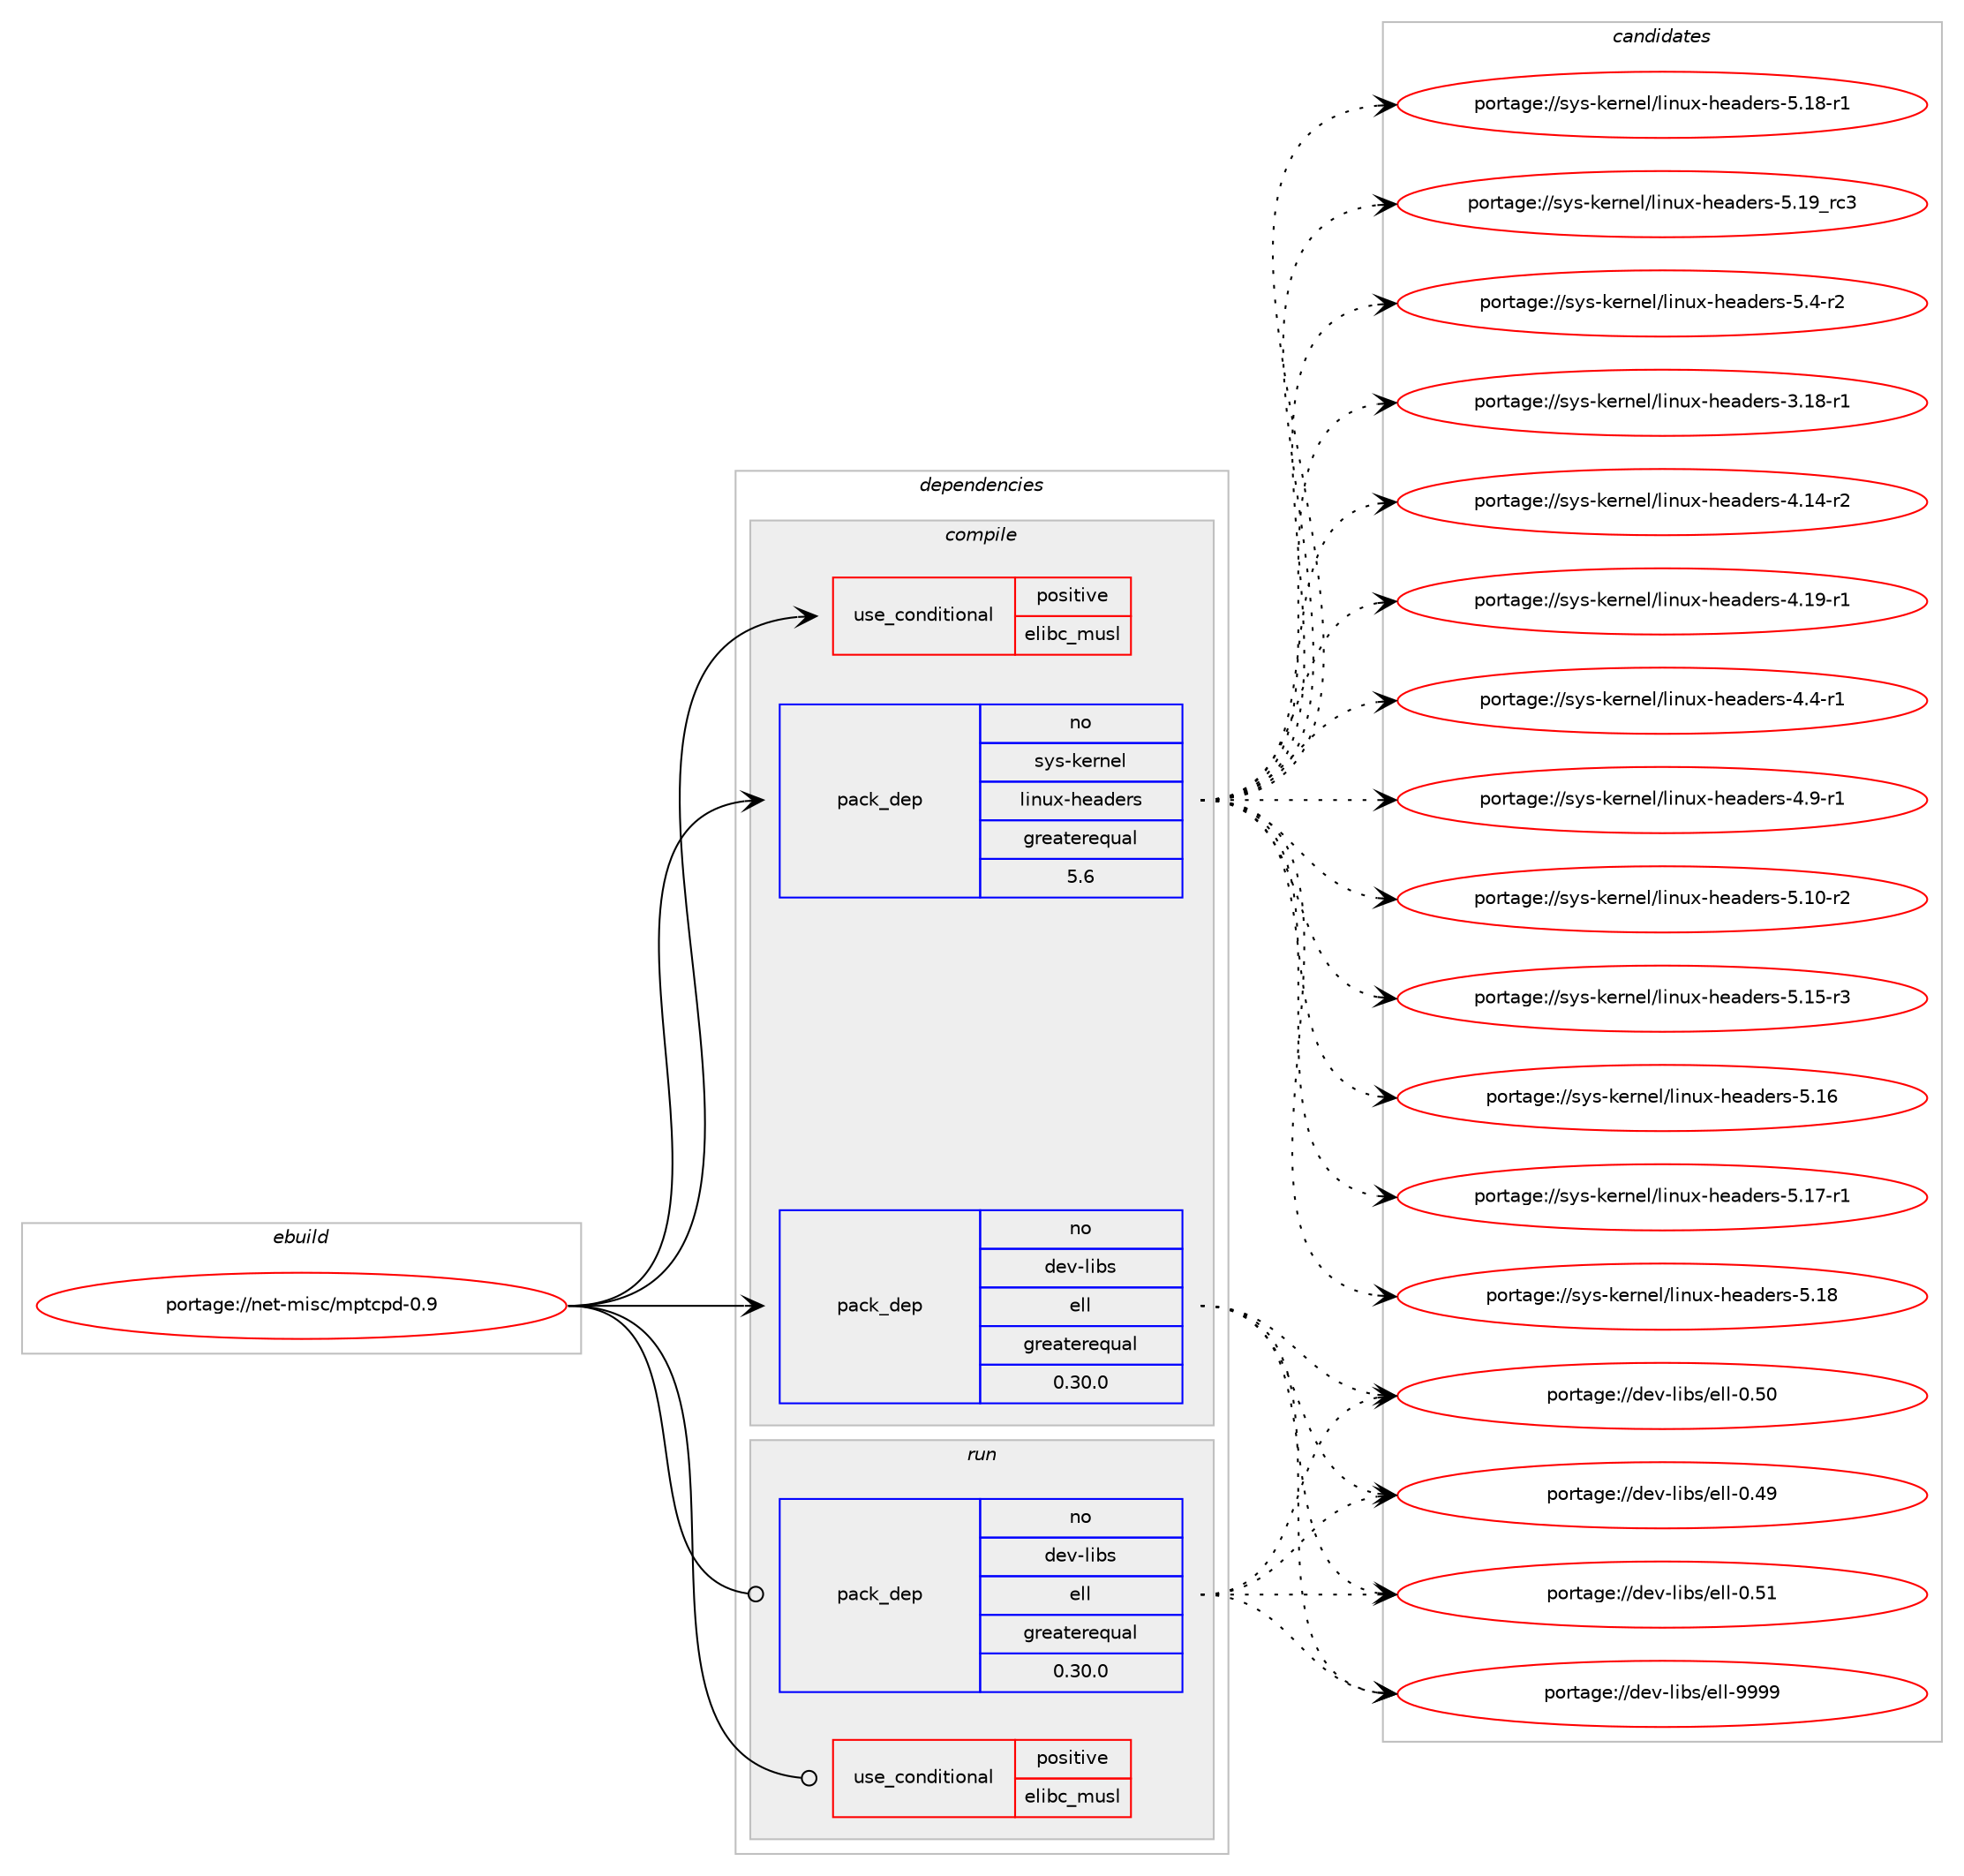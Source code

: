 digraph prolog {

# *************
# Graph options
# *************

newrank=true;
concentrate=true;
compound=true;
graph [rankdir=LR,fontname=Helvetica,fontsize=10,ranksep=1.5];#, ranksep=2.5, nodesep=0.2];
edge  [arrowhead=vee];
node  [fontname=Helvetica,fontsize=10];

# **********
# The ebuild
# **********

subgraph cluster_leftcol {
color=gray;
label=<<i>ebuild</i>>;
id [label="portage://net-misc/mptcpd-0.9", color=red, width=4, href="../net-misc/mptcpd-0.9.svg"];
}

# ****************
# The dependencies
# ****************

subgraph cluster_midcol {
color=gray;
label=<<i>dependencies</i>>;
subgraph cluster_compile {
fillcolor="#eeeeee";
style=filled;
label=<<i>compile</i>>;
subgraph cond1228 {
dependency1708 [label=<<TABLE BORDER="0" CELLBORDER="1" CELLSPACING="0" CELLPADDING="4"><TR><TD ROWSPAN="3" CELLPADDING="10">use_conditional</TD></TR><TR><TD>positive</TD></TR><TR><TD>elibc_musl</TD></TR></TABLE>>, shape=none, color=red];
# *** BEGIN UNKNOWN DEPENDENCY TYPE (TODO) ***
# dependency1708 -> package_dependency(portage://net-misc/mptcpd-0.9,install,no,sys-libs,argp-standalone,none,[,,],[],[])
# *** END UNKNOWN DEPENDENCY TYPE (TODO) ***

}
id:e -> dependency1708:w [weight=20,style="solid",arrowhead="vee"];
subgraph pack474 {
dependency1709 [label=<<TABLE BORDER="0" CELLBORDER="1" CELLSPACING="0" CELLPADDING="4" WIDTH="220"><TR><TD ROWSPAN="6" CELLPADDING="30">pack_dep</TD></TR><TR><TD WIDTH="110">no</TD></TR><TR><TD>dev-libs</TD></TR><TR><TD>ell</TD></TR><TR><TD>greaterequal</TD></TR><TR><TD>0.30.0</TD></TR></TABLE>>, shape=none, color=blue];
}
id:e -> dependency1709:w [weight=20,style="solid",arrowhead="vee"];
subgraph pack475 {
dependency1710 [label=<<TABLE BORDER="0" CELLBORDER="1" CELLSPACING="0" CELLPADDING="4" WIDTH="220"><TR><TD ROWSPAN="6" CELLPADDING="30">pack_dep</TD></TR><TR><TD WIDTH="110">no</TD></TR><TR><TD>sys-kernel</TD></TR><TR><TD>linux-headers</TD></TR><TR><TD>greaterequal</TD></TR><TR><TD>5.6</TD></TR></TABLE>>, shape=none, color=blue];
}
id:e -> dependency1710:w [weight=20,style="solid",arrowhead="vee"];
}
subgraph cluster_compileandrun {
fillcolor="#eeeeee";
style=filled;
label=<<i>compile and run</i>>;
}
subgraph cluster_run {
fillcolor="#eeeeee";
style=filled;
label=<<i>run</i>>;
subgraph cond1229 {
dependency1711 [label=<<TABLE BORDER="0" CELLBORDER="1" CELLSPACING="0" CELLPADDING="4"><TR><TD ROWSPAN="3" CELLPADDING="10">use_conditional</TD></TR><TR><TD>positive</TD></TR><TR><TD>elibc_musl</TD></TR></TABLE>>, shape=none, color=red];
# *** BEGIN UNKNOWN DEPENDENCY TYPE (TODO) ***
# dependency1711 -> package_dependency(portage://net-misc/mptcpd-0.9,run,no,sys-libs,argp-standalone,none,[,,],[],[])
# *** END UNKNOWN DEPENDENCY TYPE (TODO) ***

}
id:e -> dependency1711:w [weight=20,style="solid",arrowhead="odot"];
subgraph pack476 {
dependency1712 [label=<<TABLE BORDER="0" CELLBORDER="1" CELLSPACING="0" CELLPADDING="4" WIDTH="220"><TR><TD ROWSPAN="6" CELLPADDING="30">pack_dep</TD></TR><TR><TD WIDTH="110">no</TD></TR><TR><TD>dev-libs</TD></TR><TR><TD>ell</TD></TR><TR><TD>greaterequal</TD></TR><TR><TD>0.30.0</TD></TR></TABLE>>, shape=none, color=blue];
}
id:e -> dependency1712:w [weight=20,style="solid",arrowhead="odot"];
}
}

# **************
# The candidates
# **************

subgraph cluster_choices {
rank=same;
color=gray;
label=<<i>candidates</i>>;

subgraph choice474 {
color=black;
nodesep=1;
choice1001011184510810598115471011081084548465257 [label="portage://dev-libs/ell-0.49", color=red, width=4,href="../dev-libs/ell-0.49.svg"];
choice1001011184510810598115471011081084548465348 [label="portage://dev-libs/ell-0.50", color=red, width=4,href="../dev-libs/ell-0.50.svg"];
choice1001011184510810598115471011081084548465349 [label="portage://dev-libs/ell-0.51", color=red, width=4,href="../dev-libs/ell-0.51.svg"];
choice1001011184510810598115471011081084557575757 [label="portage://dev-libs/ell-9999", color=red, width=4,href="../dev-libs/ell-9999.svg"];
dependency1709:e -> choice1001011184510810598115471011081084548465257:w [style=dotted,weight="100"];
dependency1709:e -> choice1001011184510810598115471011081084548465348:w [style=dotted,weight="100"];
dependency1709:e -> choice1001011184510810598115471011081084548465349:w [style=dotted,weight="100"];
dependency1709:e -> choice1001011184510810598115471011081084557575757:w [style=dotted,weight="100"];
}
subgraph choice475 {
color=black;
nodesep=1;
choice1151211154510710111411010110847108105110117120451041019710010111411545514649564511449 [label="portage://sys-kernel/linux-headers-3.18-r1", color=red, width=4,href="../sys-kernel/linux-headers-3.18-r1.svg"];
choice1151211154510710111411010110847108105110117120451041019710010111411545524649524511450 [label="portage://sys-kernel/linux-headers-4.14-r2", color=red, width=4,href="../sys-kernel/linux-headers-4.14-r2.svg"];
choice1151211154510710111411010110847108105110117120451041019710010111411545524649574511449 [label="portage://sys-kernel/linux-headers-4.19-r1", color=red, width=4,href="../sys-kernel/linux-headers-4.19-r1.svg"];
choice11512111545107101114110101108471081051101171204510410197100101114115455246524511449 [label="portage://sys-kernel/linux-headers-4.4-r1", color=red, width=4,href="../sys-kernel/linux-headers-4.4-r1.svg"];
choice11512111545107101114110101108471081051101171204510410197100101114115455246574511449 [label="portage://sys-kernel/linux-headers-4.9-r1", color=red, width=4,href="../sys-kernel/linux-headers-4.9-r1.svg"];
choice1151211154510710111411010110847108105110117120451041019710010111411545534649484511450 [label="portage://sys-kernel/linux-headers-5.10-r2", color=red, width=4,href="../sys-kernel/linux-headers-5.10-r2.svg"];
choice1151211154510710111411010110847108105110117120451041019710010111411545534649534511451 [label="portage://sys-kernel/linux-headers-5.15-r3", color=red, width=4,href="../sys-kernel/linux-headers-5.15-r3.svg"];
choice115121115451071011141101011084710810511011712045104101971001011141154553464954 [label="portage://sys-kernel/linux-headers-5.16", color=red, width=4,href="../sys-kernel/linux-headers-5.16.svg"];
choice1151211154510710111411010110847108105110117120451041019710010111411545534649554511449 [label="portage://sys-kernel/linux-headers-5.17-r1", color=red, width=4,href="../sys-kernel/linux-headers-5.17-r1.svg"];
choice115121115451071011141101011084710810511011712045104101971001011141154553464956 [label="portage://sys-kernel/linux-headers-5.18", color=red, width=4,href="../sys-kernel/linux-headers-5.18.svg"];
choice1151211154510710111411010110847108105110117120451041019710010111411545534649564511449 [label="portage://sys-kernel/linux-headers-5.18-r1", color=red, width=4,href="../sys-kernel/linux-headers-5.18-r1.svg"];
choice115121115451071011141101011084710810511011712045104101971001011141154553464957951149951 [label="portage://sys-kernel/linux-headers-5.19_rc3", color=red, width=4,href="../sys-kernel/linux-headers-5.19_rc3.svg"];
choice11512111545107101114110101108471081051101171204510410197100101114115455346524511450 [label="portage://sys-kernel/linux-headers-5.4-r2", color=red, width=4,href="../sys-kernel/linux-headers-5.4-r2.svg"];
dependency1710:e -> choice1151211154510710111411010110847108105110117120451041019710010111411545514649564511449:w [style=dotted,weight="100"];
dependency1710:e -> choice1151211154510710111411010110847108105110117120451041019710010111411545524649524511450:w [style=dotted,weight="100"];
dependency1710:e -> choice1151211154510710111411010110847108105110117120451041019710010111411545524649574511449:w [style=dotted,weight="100"];
dependency1710:e -> choice11512111545107101114110101108471081051101171204510410197100101114115455246524511449:w [style=dotted,weight="100"];
dependency1710:e -> choice11512111545107101114110101108471081051101171204510410197100101114115455246574511449:w [style=dotted,weight="100"];
dependency1710:e -> choice1151211154510710111411010110847108105110117120451041019710010111411545534649484511450:w [style=dotted,weight="100"];
dependency1710:e -> choice1151211154510710111411010110847108105110117120451041019710010111411545534649534511451:w [style=dotted,weight="100"];
dependency1710:e -> choice115121115451071011141101011084710810511011712045104101971001011141154553464954:w [style=dotted,weight="100"];
dependency1710:e -> choice1151211154510710111411010110847108105110117120451041019710010111411545534649554511449:w [style=dotted,weight="100"];
dependency1710:e -> choice115121115451071011141101011084710810511011712045104101971001011141154553464956:w [style=dotted,weight="100"];
dependency1710:e -> choice1151211154510710111411010110847108105110117120451041019710010111411545534649564511449:w [style=dotted,weight="100"];
dependency1710:e -> choice115121115451071011141101011084710810511011712045104101971001011141154553464957951149951:w [style=dotted,weight="100"];
dependency1710:e -> choice11512111545107101114110101108471081051101171204510410197100101114115455346524511450:w [style=dotted,weight="100"];
}
subgraph choice476 {
color=black;
nodesep=1;
choice1001011184510810598115471011081084548465257 [label="portage://dev-libs/ell-0.49", color=red, width=4,href="../dev-libs/ell-0.49.svg"];
choice1001011184510810598115471011081084548465348 [label="portage://dev-libs/ell-0.50", color=red, width=4,href="../dev-libs/ell-0.50.svg"];
choice1001011184510810598115471011081084548465349 [label="portage://dev-libs/ell-0.51", color=red, width=4,href="../dev-libs/ell-0.51.svg"];
choice1001011184510810598115471011081084557575757 [label="portage://dev-libs/ell-9999", color=red, width=4,href="../dev-libs/ell-9999.svg"];
dependency1712:e -> choice1001011184510810598115471011081084548465257:w [style=dotted,weight="100"];
dependency1712:e -> choice1001011184510810598115471011081084548465348:w [style=dotted,weight="100"];
dependency1712:e -> choice1001011184510810598115471011081084548465349:w [style=dotted,weight="100"];
dependency1712:e -> choice1001011184510810598115471011081084557575757:w [style=dotted,weight="100"];
}
}

}
